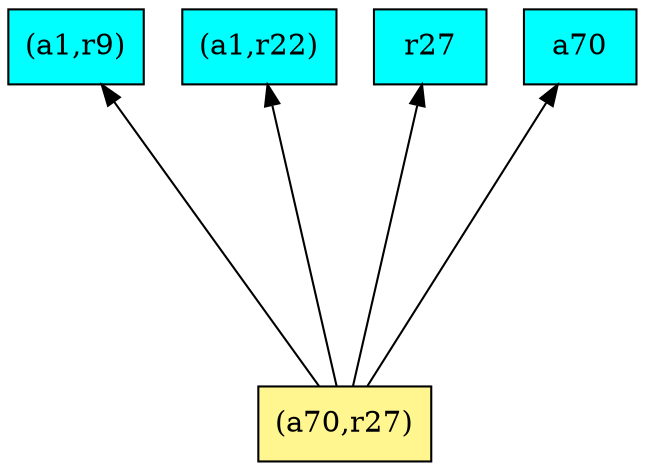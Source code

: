 digraph G {
rankdir=BT;ranksep="2.0";
"(a1,r9)" [shape=record,fillcolor=cyan,style=filled,label="{(a1,r9)}"];
"(a1,r22)" [shape=record,fillcolor=cyan,style=filled,label="{(a1,r22)}"];
"(a70,r27)" [shape=record,fillcolor=khaki1,style=filled,label="{(a70,r27)}"];
"r27" [shape=record,fillcolor=cyan,style=filled,label="{r27}"];
"a70" [shape=record,fillcolor=cyan,style=filled,label="{a70}"];
"(a70,r27)" -> "(a1,r9)"
"(a70,r27)" -> "(a1,r22)"
"(a70,r27)" -> "r27"
"(a70,r27)" -> "a70"
}